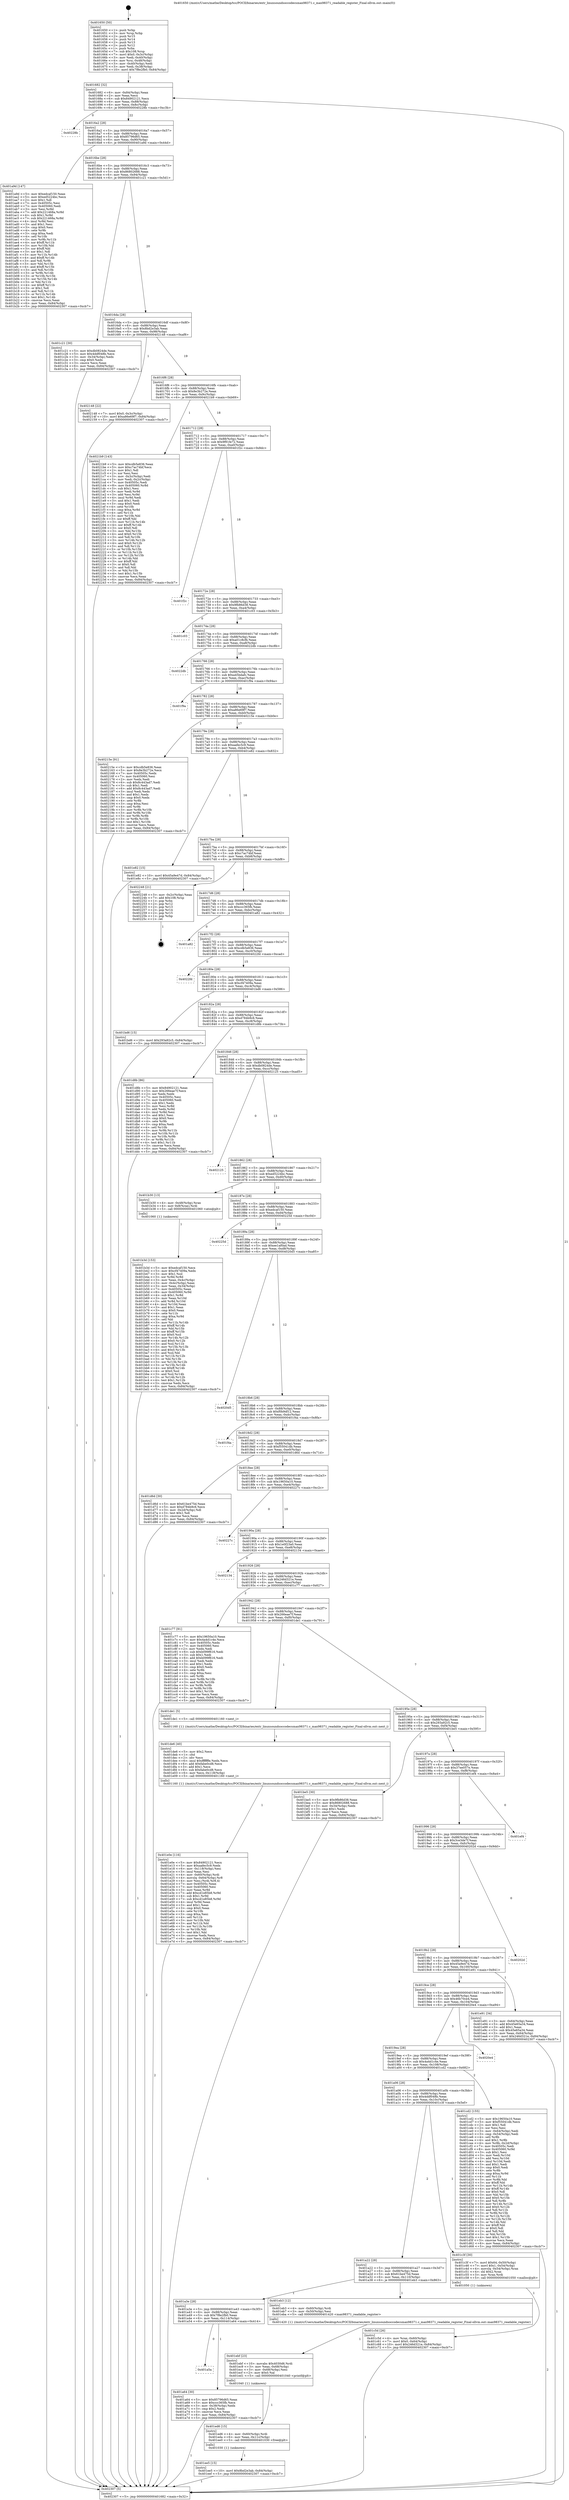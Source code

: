 digraph "0x401650" {
  label = "0x401650 (/mnt/c/Users/mathe/Desktop/tcc/POCII/binaries/extr_linuxsoundsoccodecsmax98371.c_max98371_readable_register_Final-ollvm.out::main(0))"
  labelloc = "t"
  node[shape=record]

  Entry [label="",width=0.3,height=0.3,shape=circle,fillcolor=black,style=filled]
  "0x401682" [label="{
     0x401682 [32]\l
     | [instrs]\l
     &nbsp;&nbsp;0x401682 \<+6\>: mov -0x84(%rbp),%eax\l
     &nbsp;&nbsp;0x401688 \<+2\>: mov %eax,%ecx\l
     &nbsp;&nbsp;0x40168a \<+6\>: sub $0x84902121,%ecx\l
     &nbsp;&nbsp;0x401690 \<+6\>: mov %eax,-0x88(%rbp)\l
     &nbsp;&nbsp;0x401696 \<+6\>: mov %ecx,-0x8c(%rbp)\l
     &nbsp;&nbsp;0x40169c \<+6\>: je 000000000040228b \<main+0xc3b\>\l
  }"]
  "0x40228b" [label="{
     0x40228b\l
  }", style=dashed]
  "0x4016a2" [label="{
     0x4016a2 [28]\l
     | [instrs]\l
     &nbsp;&nbsp;0x4016a2 \<+5\>: jmp 00000000004016a7 \<main+0x57\>\l
     &nbsp;&nbsp;0x4016a7 \<+6\>: mov -0x88(%rbp),%eax\l
     &nbsp;&nbsp;0x4016ad \<+5\>: sub $0x85796d65,%eax\l
     &nbsp;&nbsp;0x4016b2 \<+6\>: mov %eax,-0x90(%rbp)\l
     &nbsp;&nbsp;0x4016b8 \<+6\>: je 0000000000401a9d \<main+0x44d\>\l
  }"]
  Exit [label="",width=0.3,height=0.3,shape=circle,fillcolor=black,style=filled,peripheries=2]
  "0x401a9d" [label="{
     0x401a9d [147]\l
     | [instrs]\l
     &nbsp;&nbsp;0x401a9d \<+5\>: mov $0xedcaf150,%eax\l
     &nbsp;&nbsp;0x401aa2 \<+5\>: mov $0xed5224bc,%ecx\l
     &nbsp;&nbsp;0x401aa7 \<+2\>: mov $0x1,%dl\l
     &nbsp;&nbsp;0x401aa9 \<+7\>: mov 0x40505c,%esi\l
     &nbsp;&nbsp;0x401ab0 \<+7\>: mov 0x405060,%edi\l
     &nbsp;&nbsp;0x401ab7 \<+3\>: mov %esi,%r8d\l
     &nbsp;&nbsp;0x401aba \<+7\>: add $0x221468a,%r8d\l
     &nbsp;&nbsp;0x401ac1 \<+4\>: sub $0x1,%r8d\l
     &nbsp;&nbsp;0x401ac5 \<+7\>: sub $0x221468a,%r8d\l
     &nbsp;&nbsp;0x401acc \<+4\>: imul %r8d,%esi\l
     &nbsp;&nbsp;0x401ad0 \<+3\>: and $0x1,%esi\l
     &nbsp;&nbsp;0x401ad3 \<+3\>: cmp $0x0,%esi\l
     &nbsp;&nbsp;0x401ad6 \<+4\>: sete %r9b\l
     &nbsp;&nbsp;0x401ada \<+3\>: cmp $0xa,%edi\l
     &nbsp;&nbsp;0x401add \<+4\>: setl %r10b\l
     &nbsp;&nbsp;0x401ae1 \<+3\>: mov %r9b,%r11b\l
     &nbsp;&nbsp;0x401ae4 \<+4\>: xor $0xff,%r11b\l
     &nbsp;&nbsp;0x401ae8 \<+3\>: mov %r10b,%bl\l
     &nbsp;&nbsp;0x401aeb \<+3\>: xor $0xff,%bl\l
     &nbsp;&nbsp;0x401aee \<+3\>: xor $0x1,%dl\l
     &nbsp;&nbsp;0x401af1 \<+3\>: mov %r11b,%r14b\l
     &nbsp;&nbsp;0x401af4 \<+4\>: and $0xff,%r14b\l
     &nbsp;&nbsp;0x401af8 \<+3\>: and %dl,%r9b\l
     &nbsp;&nbsp;0x401afb \<+3\>: mov %bl,%r15b\l
     &nbsp;&nbsp;0x401afe \<+4\>: and $0xff,%r15b\l
     &nbsp;&nbsp;0x401b02 \<+3\>: and %dl,%r10b\l
     &nbsp;&nbsp;0x401b05 \<+3\>: or %r9b,%r14b\l
     &nbsp;&nbsp;0x401b08 \<+3\>: or %r10b,%r15b\l
     &nbsp;&nbsp;0x401b0b \<+3\>: xor %r15b,%r14b\l
     &nbsp;&nbsp;0x401b0e \<+3\>: or %bl,%r11b\l
     &nbsp;&nbsp;0x401b11 \<+4\>: xor $0xff,%r11b\l
     &nbsp;&nbsp;0x401b15 \<+3\>: or $0x1,%dl\l
     &nbsp;&nbsp;0x401b18 \<+3\>: and %dl,%r11b\l
     &nbsp;&nbsp;0x401b1b \<+3\>: or %r11b,%r14b\l
     &nbsp;&nbsp;0x401b1e \<+4\>: test $0x1,%r14b\l
     &nbsp;&nbsp;0x401b22 \<+3\>: cmovne %ecx,%eax\l
     &nbsp;&nbsp;0x401b25 \<+6\>: mov %eax,-0x84(%rbp)\l
     &nbsp;&nbsp;0x401b2b \<+5\>: jmp 0000000000402307 \<main+0xcb7\>\l
  }"]
  "0x4016be" [label="{
     0x4016be [28]\l
     | [instrs]\l
     &nbsp;&nbsp;0x4016be \<+5\>: jmp 00000000004016c3 \<main+0x73\>\l
     &nbsp;&nbsp;0x4016c3 \<+6\>: mov -0x88(%rbp),%eax\l
     &nbsp;&nbsp;0x4016c9 \<+5\>: sub $0x86802688,%eax\l
     &nbsp;&nbsp;0x4016ce \<+6\>: mov %eax,-0x94(%rbp)\l
     &nbsp;&nbsp;0x4016d4 \<+6\>: je 0000000000401c21 \<main+0x5d1\>\l
  }"]
  "0x401ee5" [label="{
     0x401ee5 [15]\l
     | [instrs]\l
     &nbsp;&nbsp;0x401ee5 \<+10\>: movl $0x8bd2e3ab,-0x84(%rbp)\l
     &nbsp;&nbsp;0x401eef \<+5\>: jmp 0000000000402307 \<main+0xcb7\>\l
  }"]
  "0x401c21" [label="{
     0x401c21 [30]\l
     | [instrs]\l
     &nbsp;&nbsp;0x401c21 \<+5\>: mov $0xdb0824de,%eax\l
     &nbsp;&nbsp;0x401c26 \<+5\>: mov $0x4ddf048b,%ecx\l
     &nbsp;&nbsp;0x401c2b \<+3\>: mov -0x34(%rbp),%edx\l
     &nbsp;&nbsp;0x401c2e \<+3\>: cmp $0x0,%edx\l
     &nbsp;&nbsp;0x401c31 \<+3\>: cmove %ecx,%eax\l
     &nbsp;&nbsp;0x401c34 \<+6\>: mov %eax,-0x84(%rbp)\l
     &nbsp;&nbsp;0x401c3a \<+5\>: jmp 0000000000402307 \<main+0xcb7\>\l
  }"]
  "0x4016da" [label="{
     0x4016da [28]\l
     | [instrs]\l
     &nbsp;&nbsp;0x4016da \<+5\>: jmp 00000000004016df \<main+0x8f\>\l
     &nbsp;&nbsp;0x4016df \<+6\>: mov -0x88(%rbp),%eax\l
     &nbsp;&nbsp;0x4016e5 \<+5\>: sub $0x8bd2e3ab,%eax\l
     &nbsp;&nbsp;0x4016ea \<+6\>: mov %eax,-0x98(%rbp)\l
     &nbsp;&nbsp;0x4016f0 \<+6\>: je 0000000000402148 \<main+0xaf8\>\l
  }"]
  "0x401ed6" [label="{
     0x401ed6 [15]\l
     | [instrs]\l
     &nbsp;&nbsp;0x401ed6 \<+4\>: mov -0x60(%rbp),%rdi\l
     &nbsp;&nbsp;0x401eda \<+6\>: mov %eax,-0x11c(%rbp)\l
     &nbsp;&nbsp;0x401ee0 \<+5\>: call 0000000000401030 \<free@plt\>\l
     | [calls]\l
     &nbsp;&nbsp;0x401030 \{1\} (unknown)\l
  }"]
  "0x402148" [label="{
     0x402148 [22]\l
     | [instrs]\l
     &nbsp;&nbsp;0x402148 \<+7\>: movl $0x0,-0x3c(%rbp)\l
     &nbsp;&nbsp;0x40214f \<+10\>: movl $0xa86e69f7,-0x84(%rbp)\l
     &nbsp;&nbsp;0x402159 \<+5\>: jmp 0000000000402307 \<main+0xcb7\>\l
  }"]
  "0x4016f6" [label="{
     0x4016f6 [28]\l
     | [instrs]\l
     &nbsp;&nbsp;0x4016f6 \<+5\>: jmp 00000000004016fb \<main+0xab\>\l
     &nbsp;&nbsp;0x4016fb \<+6\>: mov -0x88(%rbp),%eax\l
     &nbsp;&nbsp;0x401701 \<+5\>: sub $0x8e3b272e,%eax\l
     &nbsp;&nbsp;0x401706 \<+6\>: mov %eax,-0x9c(%rbp)\l
     &nbsp;&nbsp;0x40170c \<+6\>: je 00000000004021b9 \<main+0xb69\>\l
  }"]
  "0x401ebf" [label="{
     0x401ebf [23]\l
     | [instrs]\l
     &nbsp;&nbsp;0x401ebf \<+10\>: movabs $0x4030d6,%rdi\l
     &nbsp;&nbsp;0x401ec9 \<+3\>: mov %eax,-0x68(%rbp)\l
     &nbsp;&nbsp;0x401ecc \<+3\>: mov -0x68(%rbp),%esi\l
     &nbsp;&nbsp;0x401ecf \<+2\>: mov $0x0,%al\l
     &nbsp;&nbsp;0x401ed1 \<+5\>: call 0000000000401040 \<printf@plt\>\l
     | [calls]\l
     &nbsp;&nbsp;0x401040 \{1\} (unknown)\l
  }"]
  "0x4021b9" [label="{
     0x4021b9 [143]\l
     | [instrs]\l
     &nbsp;&nbsp;0x4021b9 \<+5\>: mov $0xcdb5e836,%eax\l
     &nbsp;&nbsp;0x4021be \<+5\>: mov $0xc7ac74bf,%ecx\l
     &nbsp;&nbsp;0x4021c3 \<+2\>: mov $0x1,%dl\l
     &nbsp;&nbsp;0x4021c5 \<+2\>: xor %esi,%esi\l
     &nbsp;&nbsp;0x4021c7 \<+3\>: mov -0x3c(%rbp),%edi\l
     &nbsp;&nbsp;0x4021ca \<+3\>: mov %edi,-0x2c(%rbp)\l
     &nbsp;&nbsp;0x4021cd \<+7\>: mov 0x40505c,%edi\l
     &nbsp;&nbsp;0x4021d4 \<+8\>: mov 0x405060,%r8d\l
     &nbsp;&nbsp;0x4021dc \<+3\>: sub $0x1,%esi\l
     &nbsp;&nbsp;0x4021df \<+3\>: mov %edi,%r9d\l
     &nbsp;&nbsp;0x4021e2 \<+3\>: add %esi,%r9d\l
     &nbsp;&nbsp;0x4021e5 \<+4\>: imul %r9d,%edi\l
     &nbsp;&nbsp;0x4021e9 \<+3\>: and $0x1,%edi\l
     &nbsp;&nbsp;0x4021ec \<+3\>: cmp $0x0,%edi\l
     &nbsp;&nbsp;0x4021ef \<+4\>: sete %r10b\l
     &nbsp;&nbsp;0x4021f3 \<+4\>: cmp $0xa,%r8d\l
     &nbsp;&nbsp;0x4021f7 \<+4\>: setl %r11b\l
     &nbsp;&nbsp;0x4021fb \<+3\>: mov %r10b,%bl\l
     &nbsp;&nbsp;0x4021fe \<+3\>: xor $0xff,%bl\l
     &nbsp;&nbsp;0x402201 \<+3\>: mov %r11b,%r14b\l
     &nbsp;&nbsp;0x402204 \<+4\>: xor $0xff,%r14b\l
     &nbsp;&nbsp;0x402208 \<+3\>: xor $0x0,%dl\l
     &nbsp;&nbsp;0x40220b \<+3\>: mov %bl,%r15b\l
     &nbsp;&nbsp;0x40220e \<+4\>: and $0x0,%r15b\l
     &nbsp;&nbsp;0x402212 \<+3\>: and %dl,%r10b\l
     &nbsp;&nbsp;0x402215 \<+3\>: mov %r14b,%r12b\l
     &nbsp;&nbsp;0x402218 \<+4\>: and $0x0,%r12b\l
     &nbsp;&nbsp;0x40221c \<+3\>: and %dl,%r11b\l
     &nbsp;&nbsp;0x40221f \<+3\>: or %r10b,%r15b\l
     &nbsp;&nbsp;0x402222 \<+3\>: or %r11b,%r12b\l
     &nbsp;&nbsp;0x402225 \<+3\>: xor %r12b,%r15b\l
     &nbsp;&nbsp;0x402228 \<+3\>: or %r14b,%bl\l
     &nbsp;&nbsp;0x40222b \<+3\>: xor $0xff,%bl\l
     &nbsp;&nbsp;0x40222e \<+3\>: or $0x0,%dl\l
     &nbsp;&nbsp;0x402231 \<+2\>: and %dl,%bl\l
     &nbsp;&nbsp;0x402233 \<+3\>: or %bl,%r15b\l
     &nbsp;&nbsp;0x402236 \<+4\>: test $0x1,%r15b\l
     &nbsp;&nbsp;0x40223a \<+3\>: cmovne %ecx,%eax\l
     &nbsp;&nbsp;0x40223d \<+6\>: mov %eax,-0x84(%rbp)\l
     &nbsp;&nbsp;0x402243 \<+5\>: jmp 0000000000402307 \<main+0xcb7\>\l
  }"]
  "0x401712" [label="{
     0x401712 [28]\l
     | [instrs]\l
     &nbsp;&nbsp;0x401712 \<+5\>: jmp 0000000000401717 \<main+0xc7\>\l
     &nbsp;&nbsp;0x401717 \<+6\>: mov -0x88(%rbp),%eax\l
     &nbsp;&nbsp;0x40171d \<+5\>: sub $0x9f91fe72,%eax\l
     &nbsp;&nbsp;0x401722 \<+6\>: mov %eax,-0xa0(%rbp)\l
     &nbsp;&nbsp;0x401728 \<+6\>: je 0000000000401f2c \<main+0x8dc\>\l
  }"]
  "0x401e0e" [label="{
     0x401e0e [116]\l
     | [instrs]\l
     &nbsp;&nbsp;0x401e0e \<+5\>: mov $0x84902121,%ecx\l
     &nbsp;&nbsp;0x401e13 \<+5\>: mov $0xaafec5c9,%edx\l
     &nbsp;&nbsp;0x401e18 \<+6\>: mov -0x118(%rbp),%esi\l
     &nbsp;&nbsp;0x401e1e \<+3\>: imul %eax,%esi\l
     &nbsp;&nbsp;0x401e21 \<+4\>: mov -0x60(%rbp),%rdi\l
     &nbsp;&nbsp;0x401e25 \<+4\>: movslq -0x64(%rbp),%r8\l
     &nbsp;&nbsp;0x401e29 \<+4\>: mov %esi,(%rdi,%r8,4)\l
     &nbsp;&nbsp;0x401e2d \<+7\>: mov 0x40505c,%eax\l
     &nbsp;&nbsp;0x401e34 \<+7\>: mov 0x405060,%esi\l
     &nbsp;&nbsp;0x401e3b \<+3\>: mov %eax,%r9d\l
     &nbsp;&nbsp;0x401e3e \<+7\>: add $0xcd1e85b8,%r9d\l
     &nbsp;&nbsp;0x401e45 \<+4\>: sub $0x1,%r9d\l
     &nbsp;&nbsp;0x401e49 \<+7\>: sub $0xcd1e85b8,%r9d\l
     &nbsp;&nbsp;0x401e50 \<+4\>: imul %r9d,%eax\l
     &nbsp;&nbsp;0x401e54 \<+3\>: and $0x1,%eax\l
     &nbsp;&nbsp;0x401e57 \<+3\>: cmp $0x0,%eax\l
     &nbsp;&nbsp;0x401e5a \<+4\>: sete %r10b\l
     &nbsp;&nbsp;0x401e5e \<+3\>: cmp $0xa,%esi\l
     &nbsp;&nbsp;0x401e61 \<+4\>: setl %r11b\l
     &nbsp;&nbsp;0x401e65 \<+3\>: mov %r10b,%bl\l
     &nbsp;&nbsp;0x401e68 \<+3\>: and %r11b,%bl\l
     &nbsp;&nbsp;0x401e6b \<+3\>: xor %r11b,%r10b\l
     &nbsp;&nbsp;0x401e6e \<+3\>: or %r10b,%bl\l
     &nbsp;&nbsp;0x401e71 \<+3\>: test $0x1,%bl\l
     &nbsp;&nbsp;0x401e74 \<+3\>: cmovne %edx,%ecx\l
     &nbsp;&nbsp;0x401e77 \<+6\>: mov %ecx,-0x84(%rbp)\l
     &nbsp;&nbsp;0x401e7d \<+5\>: jmp 0000000000402307 \<main+0xcb7\>\l
  }"]
  "0x401f2c" [label="{
     0x401f2c\l
  }", style=dashed]
  "0x40172e" [label="{
     0x40172e [28]\l
     | [instrs]\l
     &nbsp;&nbsp;0x40172e \<+5\>: jmp 0000000000401733 \<main+0xe3\>\l
     &nbsp;&nbsp;0x401733 \<+6\>: mov -0x88(%rbp),%eax\l
     &nbsp;&nbsp;0x401739 \<+5\>: sub $0x9fb86d38,%eax\l
     &nbsp;&nbsp;0x40173e \<+6\>: mov %eax,-0xa4(%rbp)\l
     &nbsp;&nbsp;0x401744 \<+6\>: je 0000000000401c03 \<main+0x5b3\>\l
  }"]
  "0x401de6" [label="{
     0x401de6 [40]\l
     | [instrs]\l
     &nbsp;&nbsp;0x401de6 \<+5\>: mov $0x2,%ecx\l
     &nbsp;&nbsp;0x401deb \<+1\>: cltd\l
     &nbsp;&nbsp;0x401dec \<+2\>: idiv %ecx\l
     &nbsp;&nbsp;0x401dee \<+6\>: imul $0xfffffffe,%edx,%ecx\l
     &nbsp;&nbsp;0x401df4 \<+6\>: add $0xfabe0cd8,%ecx\l
     &nbsp;&nbsp;0x401dfa \<+3\>: add $0x1,%ecx\l
     &nbsp;&nbsp;0x401dfd \<+6\>: sub $0xfabe0cd8,%ecx\l
     &nbsp;&nbsp;0x401e03 \<+6\>: mov %ecx,-0x118(%rbp)\l
     &nbsp;&nbsp;0x401e09 \<+5\>: call 0000000000401160 \<next_i\>\l
     | [calls]\l
     &nbsp;&nbsp;0x401160 \{1\} (/mnt/c/Users/mathe/Desktop/tcc/POCII/binaries/extr_linuxsoundsoccodecsmax98371.c_max98371_readable_register_Final-ollvm.out::next_i)\l
  }"]
  "0x401c03" [label="{
     0x401c03\l
  }", style=dashed]
  "0x40174a" [label="{
     0x40174a [28]\l
     | [instrs]\l
     &nbsp;&nbsp;0x40174a \<+5\>: jmp 000000000040174f \<main+0xff\>\l
     &nbsp;&nbsp;0x40174f \<+6\>: mov -0x88(%rbp),%eax\l
     &nbsp;&nbsp;0x401755 \<+5\>: sub $0xa01c8cfb,%eax\l
     &nbsp;&nbsp;0x40175a \<+6\>: mov %eax,-0xa8(%rbp)\l
     &nbsp;&nbsp;0x401760 \<+6\>: je 00000000004022db \<main+0xc8b\>\l
  }"]
  "0x401c5d" [label="{
     0x401c5d [26]\l
     | [instrs]\l
     &nbsp;&nbsp;0x401c5d \<+4\>: mov %rax,-0x60(%rbp)\l
     &nbsp;&nbsp;0x401c61 \<+7\>: movl $0x0,-0x64(%rbp)\l
     &nbsp;&nbsp;0x401c68 \<+10\>: movl $0x246d321e,-0x84(%rbp)\l
     &nbsp;&nbsp;0x401c72 \<+5\>: jmp 0000000000402307 \<main+0xcb7\>\l
  }"]
  "0x4022db" [label="{
     0x4022db\l
  }", style=dashed]
  "0x401766" [label="{
     0x401766 [28]\l
     | [instrs]\l
     &nbsp;&nbsp;0x401766 \<+5\>: jmp 000000000040176b \<main+0x11b\>\l
     &nbsp;&nbsp;0x40176b \<+6\>: mov -0x88(%rbp),%eax\l
     &nbsp;&nbsp;0x401771 \<+5\>: sub $0xa45bdafc,%eax\l
     &nbsp;&nbsp;0x401776 \<+6\>: mov %eax,-0xac(%rbp)\l
     &nbsp;&nbsp;0x40177c \<+6\>: je 0000000000401f9a \<main+0x94a\>\l
  }"]
  "0x401b3d" [label="{
     0x401b3d [153]\l
     | [instrs]\l
     &nbsp;&nbsp;0x401b3d \<+5\>: mov $0xedcaf150,%ecx\l
     &nbsp;&nbsp;0x401b42 \<+5\>: mov $0xcf47409a,%edx\l
     &nbsp;&nbsp;0x401b47 \<+3\>: mov $0x1,%sil\l
     &nbsp;&nbsp;0x401b4a \<+3\>: xor %r8d,%r8d\l
     &nbsp;&nbsp;0x401b4d \<+3\>: mov %eax,-0x4c(%rbp)\l
     &nbsp;&nbsp;0x401b50 \<+3\>: mov -0x4c(%rbp),%eax\l
     &nbsp;&nbsp;0x401b53 \<+3\>: mov %eax,-0x34(%rbp)\l
     &nbsp;&nbsp;0x401b56 \<+7\>: mov 0x40505c,%eax\l
     &nbsp;&nbsp;0x401b5d \<+8\>: mov 0x405060,%r9d\l
     &nbsp;&nbsp;0x401b65 \<+4\>: sub $0x1,%r8d\l
     &nbsp;&nbsp;0x401b69 \<+3\>: mov %eax,%r10d\l
     &nbsp;&nbsp;0x401b6c \<+3\>: add %r8d,%r10d\l
     &nbsp;&nbsp;0x401b6f \<+4\>: imul %r10d,%eax\l
     &nbsp;&nbsp;0x401b73 \<+3\>: and $0x1,%eax\l
     &nbsp;&nbsp;0x401b76 \<+3\>: cmp $0x0,%eax\l
     &nbsp;&nbsp;0x401b79 \<+4\>: sete %r11b\l
     &nbsp;&nbsp;0x401b7d \<+4\>: cmp $0xa,%r9d\l
     &nbsp;&nbsp;0x401b81 \<+3\>: setl %bl\l
     &nbsp;&nbsp;0x401b84 \<+3\>: mov %r11b,%r14b\l
     &nbsp;&nbsp;0x401b87 \<+4\>: xor $0xff,%r14b\l
     &nbsp;&nbsp;0x401b8b \<+3\>: mov %bl,%r15b\l
     &nbsp;&nbsp;0x401b8e \<+4\>: xor $0xff,%r15b\l
     &nbsp;&nbsp;0x401b92 \<+4\>: xor $0x0,%sil\l
     &nbsp;&nbsp;0x401b96 \<+3\>: mov %r14b,%r12b\l
     &nbsp;&nbsp;0x401b99 \<+4\>: and $0x0,%r12b\l
     &nbsp;&nbsp;0x401b9d \<+3\>: and %sil,%r11b\l
     &nbsp;&nbsp;0x401ba0 \<+3\>: mov %r15b,%r13b\l
     &nbsp;&nbsp;0x401ba3 \<+4\>: and $0x0,%r13b\l
     &nbsp;&nbsp;0x401ba7 \<+3\>: and %sil,%bl\l
     &nbsp;&nbsp;0x401baa \<+3\>: or %r11b,%r12b\l
     &nbsp;&nbsp;0x401bad \<+3\>: or %bl,%r13b\l
     &nbsp;&nbsp;0x401bb0 \<+3\>: xor %r13b,%r12b\l
     &nbsp;&nbsp;0x401bb3 \<+3\>: or %r15b,%r14b\l
     &nbsp;&nbsp;0x401bb6 \<+4\>: xor $0xff,%r14b\l
     &nbsp;&nbsp;0x401bba \<+4\>: or $0x0,%sil\l
     &nbsp;&nbsp;0x401bbe \<+3\>: and %sil,%r14b\l
     &nbsp;&nbsp;0x401bc1 \<+3\>: or %r14b,%r12b\l
     &nbsp;&nbsp;0x401bc4 \<+4\>: test $0x1,%r12b\l
     &nbsp;&nbsp;0x401bc8 \<+3\>: cmovne %edx,%ecx\l
     &nbsp;&nbsp;0x401bcb \<+6\>: mov %ecx,-0x84(%rbp)\l
     &nbsp;&nbsp;0x401bd1 \<+5\>: jmp 0000000000402307 \<main+0xcb7\>\l
  }"]
  "0x401f9a" [label="{
     0x401f9a\l
  }", style=dashed]
  "0x401782" [label="{
     0x401782 [28]\l
     | [instrs]\l
     &nbsp;&nbsp;0x401782 \<+5\>: jmp 0000000000401787 \<main+0x137\>\l
     &nbsp;&nbsp;0x401787 \<+6\>: mov -0x88(%rbp),%eax\l
     &nbsp;&nbsp;0x40178d \<+5\>: sub $0xa86e69f7,%eax\l
     &nbsp;&nbsp;0x401792 \<+6\>: mov %eax,-0xb0(%rbp)\l
     &nbsp;&nbsp;0x401798 \<+6\>: je 000000000040215e \<main+0xb0e\>\l
  }"]
  "0x401650" [label="{
     0x401650 [50]\l
     | [instrs]\l
     &nbsp;&nbsp;0x401650 \<+1\>: push %rbp\l
     &nbsp;&nbsp;0x401651 \<+3\>: mov %rsp,%rbp\l
     &nbsp;&nbsp;0x401654 \<+2\>: push %r15\l
     &nbsp;&nbsp;0x401656 \<+2\>: push %r14\l
     &nbsp;&nbsp;0x401658 \<+2\>: push %r13\l
     &nbsp;&nbsp;0x40165a \<+2\>: push %r12\l
     &nbsp;&nbsp;0x40165c \<+1\>: push %rbx\l
     &nbsp;&nbsp;0x40165d \<+7\>: sub $0x108,%rsp\l
     &nbsp;&nbsp;0x401664 \<+7\>: movl $0x0,-0x3c(%rbp)\l
     &nbsp;&nbsp;0x40166b \<+3\>: mov %edi,-0x40(%rbp)\l
     &nbsp;&nbsp;0x40166e \<+4\>: mov %rsi,-0x48(%rbp)\l
     &nbsp;&nbsp;0x401672 \<+3\>: mov -0x40(%rbp),%edi\l
     &nbsp;&nbsp;0x401675 \<+3\>: mov %edi,-0x38(%rbp)\l
     &nbsp;&nbsp;0x401678 \<+10\>: movl $0x7f8e2fb0,-0x84(%rbp)\l
  }"]
  "0x40215e" [label="{
     0x40215e [91]\l
     | [instrs]\l
     &nbsp;&nbsp;0x40215e \<+5\>: mov $0xcdb5e836,%eax\l
     &nbsp;&nbsp;0x402163 \<+5\>: mov $0x8e3b272e,%ecx\l
     &nbsp;&nbsp;0x402168 \<+7\>: mov 0x40505c,%edx\l
     &nbsp;&nbsp;0x40216f \<+7\>: mov 0x405060,%esi\l
     &nbsp;&nbsp;0x402176 \<+2\>: mov %edx,%edi\l
     &nbsp;&nbsp;0x402178 \<+6\>: sub $0x8c443ad7,%edi\l
     &nbsp;&nbsp;0x40217e \<+3\>: sub $0x1,%edi\l
     &nbsp;&nbsp;0x402181 \<+6\>: add $0x8c443ad7,%edi\l
     &nbsp;&nbsp;0x402187 \<+3\>: imul %edi,%edx\l
     &nbsp;&nbsp;0x40218a \<+3\>: and $0x1,%edx\l
     &nbsp;&nbsp;0x40218d \<+3\>: cmp $0x0,%edx\l
     &nbsp;&nbsp;0x402190 \<+4\>: sete %r8b\l
     &nbsp;&nbsp;0x402194 \<+3\>: cmp $0xa,%esi\l
     &nbsp;&nbsp;0x402197 \<+4\>: setl %r9b\l
     &nbsp;&nbsp;0x40219b \<+3\>: mov %r8b,%r10b\l
     &nbsp;&nbsp;0x40219e \<+3\>: and %r9b,%r10b\l
     &nbsp;&nbsp;0x4021a1 \<+3\>: xor %r9b,%r8b\l
     &nbsp;&nbsp;0x4021a4 \<+3\>: or %r8b,%r10b\l
     &nbsp;&nbsp;0x4021a7 \<+4\>: test $0x1,%r10b\l
     &nbsp;&nbsp;0x4021ab \<+3\>: cmovne %ecx,%eax\l
     &nbsp;&nbsp;0x4021ae \<+6\>: mov %eax,-0x84(%rbp)\l
     &nbsp;&nbsp;0x4021b4 \<+5\>: jmp 0000000000402307 \<main+0xcb7\>\l
  }"]
  "0x40179e" [label="{
     0x40179e [28]\l
     | [instrs]\l
     &nbsp;&nbsp;0x40179e \<+5\>: jmp 00000000004017a3 \<main+0x153\>\l
     &nbsp;&nbsp;0x4017a3 \<+6\>: mov -0x88(%rbp),%eax\l
     &nbsp;&nbsp;0x4017a9 \<+5\>: sub $0xaafec5c9,%eax\l
     &nbsp;&nbsp;0x4017ae \<+6\>: mov %eax,-0xb4(%rbp)\l
     &nbsp;&nbsp;0x4017b4 \<+6\>: je 0000000000401e82 \<main+0x832\>\l
  }"]
  "0x402307" [label="{
     0x402307 [5]\l
     | [instrs]\l
     &nbsp;&nbsp;0x402307 \<+5\>: jmp 0000000000401682 \<main+0x32\>\l
  }"]
  "0x401e82" [label="{
     0x401e82 [15]\l
     | [instrs]\l
     &nbsp;&nbsp;0x401e82 \<+10\>: movl $0x45a9e47d,-0x84(%rbp)\l
     &nbsp;&nbsp;0x401e8c \<+5\>: jmp 0000000000402307 \<main+0xcb7\>\l
  }"]
  "0x4017ba" [label="{
     0x4017ba [28]\l
     | [instrs]\l
     &nbsp;&nbsp;0x4017ba \<+5\>: jmp 00000000004017bf \<main+0x16f\>\l
     &nbsp;&nbsp;0x4017bf \<+6\>: mov -0x88(%rbp),%eax\l
     &nbsp;&nbsp;0x4017c5 \<+5\>: sub $0xc7ac74bf,%eax\l
     &nbsp;&nbsp;0x4017ca \<+6\>: mov %eax,-0xb8(%rbp)\l
     &nbsp;&nbsp;0x4017d0 \<+6\>: je 0000000000402248 \<main+0xbf8\>\l
  }"]
  "0x401a5a" [label="{
     0x401a5a\l
  }", style=dashed]
  "0x402248" [label="{
     0x402248 [21]\l
     | [instrs]\l
     &nbsp;&nbsp;0x402248 \<+3\>: mov -0x2c(%rbp),%eax\l
     &nbsp;&nbsp;0x40224b \<+7\>: add $0x108,%rsp\l
     &nbsp;&nbsp;0x402252 \<+1\>: pop %rbx\l
     &nbsp;&nbsp;0x402253 \<+2\>: pop %r12\l
     &nbsp;&nbsp;0x402255 \<+2\>: pop %r13\l
     &nbsp;&nbsp;0x402257 \<+2\>: pop %r14\l
     &nbsp;&nbsp;0x402259 \<+2\>: pop %r15\l
     &nbsp;&nbsp;0x40225b \<+1\>: pop %rbp\l
     &nbsp;&nbsp;0x40225c \<+1\>: ret\l
  }"]
  "0x4017d6" [label="{
     0x4017d6 [28]\l
     | [instrs]\l
     &nbsp;&nbsp;0x4017d6 \<+5\>: jmp 00000000004017db \<main+0x18b\>\l
     &nbsp;&nbsp;0x4017db \<+6\>: mov -0x88(%rbp),%eax\l
     &nbsp;&nbsp;0x4017e1 \<+5\>: sub $0xccc365fb,%eax\l
     &nbsp;&nbsp;0x4017e6 \<+6\>: mov %eax,-0xbc(%rbp)\l
     &nbsp;&nbsp;0x4017ec \<+6\>: je 0000000000401a82 \<main+0x432\>\l
  }"]
  "0x401a64" [label="{
     0x401a64 [30]\l
     | [instrs]\l
     &nbsp;&nbsp;0x401a64 \<+5\>: mov $0x85796d65,%eax\l
     &nbsp;&nbsp;0x401a69 \<+5\>: mov $0xccc365fb,%ecx\l
     &nbsp;&nbsp;0x401a6e \<+3\>: mov -0x38(%rbp),%edx\l
     &nbsp;&nbsp;0x401a71 \<+3\>: cmp $0x2,%edx\l
     &nbsp;&nbsp;0x401a74 \<+3\>: cmovne %ecx,%eax\l
     &nbsp;&nbsp;0x401a77 \<+6\>: mov %eax,-0x84(%rbp)\l
     &nbsp;&nbsp;0x401a7d \<+5\>: jmp 0000000000402307 \<main+0xcb7\>\l
  }"]
  "0x401a82" [label="{
     0x401a82\l
  }", style=dashed]
  "0x4017f2" [label="{
     0x4017f2 [28]\l
     | [instrs]\l
     &nbsp;&nbsp;0x4017f2 \<+5\>: jmp 00000000004017f7 \<main+0x1a7\>\l
     &nbsp;&nbsp;0x4017f7 \<+6\>: mov -0x88(%rbp),%eax\l
     &nbsp;&nbsp;0x4017fd \<+5\>: sub $0xcdb5e836,%eax\l
     &nbsp;&nbsp;0x401802 \<+6\>: mov %eax,-0xc0(%rbp)\l
     &nbsp;&nbsp;0x401808 \<+6\>: je 00000000004022fd \<main+0xcad\>\l
  }"]
  "0x401a3e" [label="{
     0x401a3e [28]\l
     | [instrs]\l
     &nbsp;&nbsp;0x401a3e \<+5\>: jmp 0000000000401a43 \<main+0x3f3\>\l
     &nbsp;&nbsp;0x401a43 \<+6\>: mov -0x88(%rbp),%eax\l
     &nbsp;&nbsp;0x401a49 \<+5\>: sub $0x7f8e2fb0,%eax\l
     &nbsp;&nbsp;0x401a4e \<+6\>: mov %eax,-0x114(%rbp)\l
     &nbsp;&nbsp;0x401a54 \<+6\>: je 0000000000401a64 \<main+0x414\>\l
  }"]
  "0x4022fd" [label="{
     0x4022fd\l
  }", style=dashed]
  "0x40180e" [label="{
     0x40180e [28]\l
     | [instrs]\l
     &nbsp;&nbsp;0x40180e \<+5\>: jmp 0000000000401813 \<main+0x1c3\>\l
     &nbsp;&nbsp;0x401813 \<+6\>: mov -0x88(%rbp),%eax\l
     &nbsp;&nbsp;0x401819 \<+5\>: sub $0xcf47409a,%eax\l
     &nbsp;&nbsp;0x40181e \<+6\>: mov %eax,-0xc4(%rbp)\l
     &nbsp;&nbsp;0x401824 \<+6\>: je 0000000000401bd6 \<main+0x586\>\l
  }"]
  "0x401eb3" [label="{
     0x401eb3 [12]\l
     | [instrs]\l
     &nbsp;&nbsp;0x401eb3 \<+4\>: mov -0x60(%rbp),%rdi\l
     &nbsp;&nbsp;0x401eb7 \<+3\>: mov -0x50(%rbp),%esi\l
     &nbsp;&nbsp;0x401eba \<+5\>: call 0000000000401420 \<max98371_readable_register\>\l
     | [calls]\l
     &nbsp;&nbsp;0x401420 \{1\} (/mnt/c/Users/mathe/Desktop/tcc/POCII/binaries/extr_linuxsoundsoccodecsmax98371.c_max98371_readable_register_Final-ollvm.out::max98371_readable_register)\l
  }"]
  "0x401bd6" [label="{
     0x401bd6 [15]\l
     | [instrs]\l
     &nbsp;&nbsp;0x401bd6 \<+10\>: movl $0x293a92c5,-0x84(%rbp)\l
     &nbsp;&nbsp;0x401be0 \<+5\>: jmp 0000000000402307 \<main+0xcb7\>\l
  }"]
  "0x40182a" [label="{
     0x40182a [28]\l
     | [instrs]\l
     &nbsp;&nbsp;0x40182a \<+5\>: jmp 000000000040182f \<main+0x1df\>\l
     &nbsp;&nbsp;0x40182f \<+6\>: mov -0x88(%rbp),%eax\l
     &nbsp;&nbsp;0x401835 \<+5\>: sub $0xd784b9c6,%eax\l
     &nbsp;&nbsp;0x40183a \<+6\>: mov %eax,-0xc8(%rbp)\l
     &nbsp;&nbsp;0x401840 \<+6\>: je 0000000000401d8b \<main+0x73b\>\l
  }"]
  "0x401a22" [label="{
     0x401a22 [28]\l
     | [instrs]\l
     &nbsp;&nbsp;0x401a22 \<+5\>: jmp 0000000000401a27 \<main+0x3d7\>\l
     &nbsp;&nbsp;0x401a27 \<+6\>: mov -0x88(%rbp),%eax\l
     &nbsp;&nbsp;0x401a2d \<+5\>: sub $0x61be475d,%eax\l
     &nbsp;&nbsp;0x401a32 \<+6\>: mov %eax,-0x110(%rbp)\l
     &nbsp;&nbsp;0x401a38 \<+6\>: je 0000000000401eb3 \<main+0x863\>\l
  }"]
  "0x401d8b" [label="{
     0x401d8b [86]\l
     | [instrs]\l
     &nbsp;&nbsp;0x401d8b \<+5\>: mov $0x84902121,%eax\l
     &nbsp;&nbsp;0x401d90 \<+5\>: mov $0x266eae7f,%ecx\l
     &nbsp;&nbsp;0x401d95 \<+2\>: xor %edx,%edx\l
     &nbsp;&nbsp;0x401d97 \<+7\>: mov 0x40505c,%esi\l
     &nbsp;&nbsp;0x401d9e \<+7\>: mov 0x405060,%edi\l
     &nbsp;&nbsp;0x401da5 \<+3\>: sub $0x1,%edx\l
     &nbsp;&nbsp;0x401da8 \<+3\>: mov %esi,%r8d\l
     &nbsp;&nbsp;0x401dab \<+3\>: add %edx,%r8d\l
     &nbsp;&nbsp;0x401dae \<+4\>: imul %r8d,%esi\l
     &nbsp;&nbsp;0x401db2 \<+3\>: and $0x1,%esi\l
     &nbsp;&nbsp;0x401db5 \<+3\>: cmp $0x0,%esi\l
     &nbsp;&nbsp;0x401db8 \<+4\>: sete %r9b\l
     &nbsp;&nbsp;0x401dbc \<+3\>: cmp $0xa,%edi\l
     &nbsp;&nbsp;0x401dbf \<+4\>: setl %r10b\l
     &nbsp;&nbsp;0x401dc3 \<+3\>: mov %r9b,%r11b\l
     &nbsp;&nbsp;0x401dc6 \<+3\>: and %r10b,%r11b\l
     &nbsp;&nbsp;0x401dc9 \<+3\>: xor %r10b,%r9b\l
     &nbsp;&nbsp;0x401dcc \<+3\>: or %r9b,%r11b\l
     &nbsp;&nbsp;0x401dcf \<+4\>: test $0x1,%r11b\l
     &nbsp;&nbsp;0x401dd3 \<+3\>: cmovne %ecx,%eax\l
     &nbsp;&nbsp;0x401dd6 \<+6\>: mov %eax,-0x84(%rbp)\l
     &nbsp;&nbsp;0x401ddc \<+5\>: jmp 0000000000402307 \<main+0xcb7\>\l
  }"]
  "0x401846" [label="{
     0x401846 [28]\l
     | [instrs]\l
     &nbsp;&nbsp;0x401846 \<+5\>: jmp 000000000040184b \<main+0x1fb\>\l
     &nbsp;&nbsp;0x40184b \<+6\>: mov -0x88(%rbp),%eax\l
     &nbsp;&nbsp;0x401851 \<+5\>: sub $0xdb0824de,%eax\l
     &nbsp;&nbsp;0x401856 \<+6\>: mov %eax,-0xcc(%rbp)\l
     &nbsp;&nbsp;0x40185c \<+6\>: je 0000000000402125 \<main+0xad5\>\l
  }"]
  "0x401c3f" [label="{
     0x401c3f [30]\l
     | [instrs]\l
     &nbsp;&nbsp;0x401c3f \<+7\>: movl $0x64,-0x50(%rbp)\l
     &nbsp;&nbsp;0x401c46 \<+7\>: movl $0x1,-0x54(%rbp)\l
     &nbsp;&nbsp;0x401c4d \<+4\>: movslq -0x54(%rbp),%rax\l
     &nbsp;&nbsp;0x401c51 \<+4\>: shl $0x2,%rax\l
     &nbsp;&nbsp;0x401c55 \<+3\>: mov %rax,%rdi\l
     &nbsp;&nbsp;0x401c58 \<+5\>: call 0000000000401050 \<malloc@plt\>\l
     | [calls]\l
     &nbsp;&nbsp;0x401050 \{1\} (unknown)\l
  }"]
  "0x402125" [label="{
     0x402125\l
  }", style=dashed]
  "0x401862" [label="{
     0x401862 [28]\l
     | [instrs]\l
     &nbsp;&nbsp;0x401862 \<+5\>: jmp 0000000000401867 \<main+0x217\>\l
     &nbsp;&nbsp;0x401867 \<+6\>: mov -0x88(%rbp),%eax\l
     &nbsp;&nbsp;0x40186d \<+5\>: sub $0xed5224bc,%eax\l
     &nbsp;&nbsp;0x401872 \<+6\>: mov %eax,-0xd0(%rbp)\l
     &nbsp;&nbsp;0x401878 \<+6\>: je 0000000000401b30 \<main+0x4e0\>\l
  }"]
  "0x401a06" [label="{
     0x401a06 [28]\l
     | [instrs]\l
     &nbsp;&nbsp;0x401a06 \<+5\>: jmp 0000000000401a0b \<main+0x3bb\>\l
     &nbsp;&nbsp;0x401a0b \<+6\>: mov -0x88(%rbp),%eax\l
     &nbsp;&nbsp;0x401a11 \<+5\>: sub $0x4ddf048b,%eax\l
     &nbsp;&nbsp;0x401a16 \<+6\>: mov %eax,-0x10c(%rbp)\l
     &nbsp;&nbsp;0x401a1c \<+6\>: je 0000000000401c3f \<main+0x5ef\>\l
  }"]
  "0x401b30" [label="{
     0x401b30 [13]\l
     | [instrs]\l
     &nbsp;&nbsp;0x401b30 \<+4\>: mov -0x48(%rbp),%rax\l
     &nbsp;&nbsp;0x401b34 \<+4\>: mov 0x8(%rax),%rdi\l
     &nbsp;&nbsp;0x401b38 \<+5\>: call 0000000000401060 \<atoi@plt\>\l
     | [calls]\l
     &nbsp;&nbsp;0x401060 \{1\} (unknown)\l
  }"]
  "0x40187e" [label="{
     0x40187e [28]\l
     | [instrs]\l
     &nbsp;&nbsp;0x40187e \<+5\>: jmp 0000000000401883 \<main+0x233\>\l
     &nbsp;&nbsp;0x401883 \<+6\>: mov -0x88(%rbp),%eax\l
     &nbsp;&nbsp;0x401889 \<+5\>: sub $0xedcaf150,%eax\l
     &nbsp;&nbsp;0x40188e \<+6\>: mov %eax,-0xd4(%rbp)\l
     &nbsp;&nbsp;0x401894 \<+6\>: je 000000000040225d \<main+0xc0d\>\l
  }"]
  "0x401cd2" [label="{
     0x401cd2 [155]\l
     | [instrs]\l
     &nbsp;&nbsp;0x401cd2 \<+5\>: mov $0x19650a10,%eax\l
     &nbsp;&nbsp;0x401cd7 \<+5\>: mov $0xf55041db,%ecx\l
     &nbsp;&nbsp;0x401cdc \<+2\>: mov $0x1,%dl\l
     &nbsp;&nbsp;0x401cde \<+2\>: xor %esi,%esi\l
     &nbsp;&nbsp;0x401ce0 \<+3\>: mov -0x64(%rbp),%edi\l
     &nbsp;&nbsp;0x401ce3 \<+3\>: cmp -0x54(%rbp),%edi\l
     &nbsp;&nbsp;0x401ce6 \<+4\>: setl %r8b\l
     &nbsp;&nbsp;0x401cea \<+4\>: and $0x1,%r8b\l
     &nbsp;&nbsp;0x401cee \<+4\>: mov %r8b,-0x2d(%rbp)\l
     &nbsp;&nbsp;0x401cf2 \<+7\>: mov 0x40505c,%edi\l
     &nbsp;&nbsp;0x401cf9 \<+8\>: mov 0x405060,%r9d\l
     &nbsp;&nbsp;0x401d01 \<+3\>: sub $0x1,%esi\l
     &nbsp;&nbsp;0x401d04 \<+3\>: mov %edi,%r10d\l
     &nbsp;&nbsp;0x401d07 \<+3\>: add %esi,%r10d\l
     &nbsp;&nbsp;0x401d0a \<+4\>: imul %r10d,%edi\l
     &nbsp;&nbsp;0x401d0e \<+3\>: and $0x1,%edi\l
     &nbsp;&nbsp;0x401d11 \<+3\>: cmp $0x0,%edi\l
     &nbsp;&nbsp;0x401d14 \<+4\>: sete %r8b\l
     &nbsp;&nbsp;0x401d18 \<+4\>: cmp $0xa,%r9d\l
     &nbsp;&nbsp;0x401d1c \<+4\>: setl %r11b\l
     &nbsp;&nbsp;0x401d20 \<+3\>: mov %r8b,%bl\l
     &nbsp;&nbsp;0x401d23 \<+3\>: xor $0xff,%bl\l
     &nbsp;&nbsp;0x401d26 \<+3\>: mov %r11b,%r14b\l
     &nbsp;&nbsp;0x401d29 \<+4\>: xor $0xff,%r14b\l
     &nbsp;&nbsp;0x401d2d \<+3\>: xor $0x0,%dl\l
     &nbsp;&nbsp;0x401d30 \<+3\>: mov %bl,%r15b\l
     &nbsp;&nbsp;0x401d33 \<+4\>: and $0x0,%r15b\l
     &nbsp;&nbsp;0x401d37 \<+3\>: and %dl,%r8b\l
     &nbsp;&nbsp;0x401d3a \<+3\>: mov %r14b,%r12b\l
     &nbsp;&nbsp;0x401d3d \<+4\>: and $0x0,%r12b\l
     &nbsp;&nbsp;0x401d41 \<+3\>: and %dl,%r11b\l
     &nbsp;&nbsp;0x401d44 \<+3\>: or %r8b,%r15b\l
     &nbsp;&nbsp;0x401d47 \<+3\>: or %r11b,%r12b\l
     &nbsp;&nbsp;0x401d4a \<+3\>: xor %r12b,%r15b\l
     &nbsp;&nbsp;0x401d4d \<+3\>: or %r14b,%bl\l
     &nbsp;&nbsp;0x401d50 \<+3\>: xor $0xff,%bl\l
     &nbsp;&nbsp;0x401d53 \<+3\>: or $0x0,%dl\l
     &nbsp;&nbsp;0x401d56 \<+2\>: and %dl,%bl\l
     &nbsp;&nbsp;0x401d58 \<+3\>: or %bl,%r15b\l
     &nbsp;&nbsp;0x401d5b \<+4\>: test $0x1,%r15b\l
     &nbsp;&nbsp;0x401d5f \<+3\>: cmovne %ecx,%eax\l
     &nbsp;&nbsp;0x401d62 \<+6\>: mov %eax,-0x84(%rbp)\l
     &nbsp;&nbsp;0x401d68 \<+5\>: jmp 0000000000402307 \<main+0xcb7\>\l
  }"]
  "0x40225d" [label="{
     0x40225d\l
  }", style=dashed]
  "0x40189a" [label="{
     0x40189a [28]\l
     | [instrs]\l
     &nbsp;&nbsp;0x40189a \<+5\>: jmp 000000000040189f \<main+0x24f\>\l
     &nbsp;&nbsp;0x40189f \<+6\>: mov -0x88(%rbp),%eax\l
     &nbsp;&nbsp;0x4018a5 \<+5\>: sub $0xee1af0ad,%eax\l
     &nbsp;&nbsp;0x4018aa \<+6\>: mov %eax,-0xd8(%rbp)\l
     &nbsp;&nbsp;0x4018b0 \<+6\>: je 00000000004020d5 \<main+0xa85\>\l
  }"]
  "0x4019ea" [label="{
     0x4019ea [28]\l
     | [instrs]\l
     &nbsp;&nbsp;0x4019ea \<+5\>: jmp 00000000004019ef \<main+0x39f\>\l
     &nbsp;&nbsp;0x4019ef \<+6\>: mov -0x88(%rbp),%eax\l
     &nbsp;&nbsp;0x4019f5 \<+5\>: sub $0x4a4d1c4e,%eax\l
     &nbsp;&nbsp;0x4019fa \<+6\>: mov %eax,-0x108(%rbp)\l
     &nbsp;&nbsp;0x401a00 \<+6\>: je 0000000000401cd2 \<main+0x682\>\l
  }"]
  "0x4020d5" [label="{
     0x4020d5\l
  }", style=dashed]
  "0x4018b6" [label="{
     0x4018b6 [28]\l
     | [instrs]\l
     &nbsp;&nbsp;0x4018b6 \<+5\>: jmp 00000000004018bb \<main+0x26b\>\l
     &nbsp;&nbsp;0x4018bb \<+6\>: mov -0x88(%rbp),%eax\l
     &nbsp;&nbsp;0x4018c1 \<+5\>: sub $0xf0b9df12,%eax\l
     &nbsp;&nbsp;0x4018c6 \<+6\>: mov %eax,-0xdc(%rbp)\l
     &nbsp;&nbsp;0x4018cc \<+6\>: je 0000000000401f4a \<main+0x8fa\>\l
  }"]
  "0x4020e4" [label="{
     0x4020e4\l
  }", style=dashed]
  "0x401f4a" [label="{
     0x401f4a\l
  }", style=dashed]
  "0x4018d2" [label="{
     0x4018d2 [28]\l
     | [instrs]\l
     &nbsp;&nbsp;0x4018d2 \<+5\>: jmp 00000000004018d7 \<main+0x287\>\l
     &nbsp;&nbsp;0x4018d7 \<+6\>: mov -0x88(%rbp),%eax\l
     &nbsp;&nbsp;0x4018dd \<+5\>: sub $0xf55041db,%eax\l
     &nbsp;&nbsp;0x4018e2 \<+6\>: mov %eax,-0xe0(%rbp)\l
     &nbsp;&nbsp;0x4018e8 \<+6\>: je 0000000000401d6d \<main+0x71d\>\l
  }"]
  "0x4019ce" [label="{
     0x4019ce [28]\l
     | [instrs]\l
     &nbsp;&nbsp;0x4019ce \<+5\>: jmp 00000000004019d3 \<main+0x383\>\l
     &nbsp;&nbsp;0x4019d3 \<+6\>: mov -0x88(%rbp),%eax\l
     &nbsp;&nbsp;0x4019d9 \<+5\>: sub $0x46b70ce4,%eax\l
     &nbsp;&nbsp;0x4019de \<+6\>: mov %eax,-0x104(%rbp)\l
     &nbsp;&nbsp;0x4019e4 \<+6\>: je 00000000004020e4 \<main+0xa94\>\l
  }"]
  "0x401d6d" [label="{
     0x401d6d [30]\l
     | [instrs]\l
     &nbsp;&nbsp;0x401d6d \<+5\>: mov $0x61be475d,%eax\l
     &nbsp;&nbsp;0x401d72 \<+5\>: mov $0xd784b9c6,%ecx\l
     &nbsp;&nbsp;0x401d77 \<+3\>: mov -0x2d(%rbp),%dl\l
     &nbsp;&nbsp;0x401d7a \<+3\>: test $0x1,%dl\l
     &nbsp;&nbsp;0x401d7d \<+3\>: cmovne %ecx,%eax\l
     &nbsp;&nbsp;0x401d80 \<+6\>: mov %eax,-0x84(%rbp)\l
     &nbsp;&nbsp;0x401d86 \<+5\>: jmp 0000000000402307 \<main+0xcb7\>\l
  }"]
  "0x4018ee" [label="{
     0x4018ee [28]\l
     | [instrs]\l
     &nbsp;&nbsp;0x4018ee \<+5\>: jmp 00000000004018f3 \<main+0x2a3\>\l
     &nbsp;&nbsp;0x4018f3 \<+6\>: mov -0x88(%rbp),%eax\l
     &nbsp;&nbsp;0x4018f9 \<+5\>: sub $0x19650a10,%eax\l
     &nbsp;&nbsp;0x4018fe \<+6\>: mov %eax,-0xe4(%rbp)\l
     &nbsp;&nbsp;0x401904 \<+6\>: je 000000000040227c \<main+0xc2c\>\l
  }"]
  "0x401e91" [label="{
     0x401e91 [34]\l
     | [instrs]\l
     &nbsp;&nbsp;0x401e91 \<+3\>: mov -0x64(%rbp),%eax\l
     &nbsp;&nbsp;0x401e94 \<+5\>: add $0x45e65a34,%eax\l
     &nbsp;&nbsp;0x401e99 \<+3\>: add $0x1,%eax\l
     &nbsp;&nbsp;0x401e9c \<+5\>: sub $0x45e65a34,%eax\l
     &nbsp;&nbsp;0x401ea1 \<+3\>: mov %eax,-0x64(%rbp)\l
     &nbsp;&nbsp;0x401ea4 \<+10\>: movl $0x246d321e,-0x84(%rbp)\l
     &nbsp;&nbsp;0x401eae \<+5\>: jmp 0000000000402307 \<main+0xcb7\>\l
  }"]
  "0x40227c" [label="{
     0x40227c\l
  }", style=dashed]
  "0x40190a" [label="{
     0x40190a [28]\l
     | [instrs]\l
     &nbsp;&nbsp;0x40190a \<+5\>: jmp 000000000040190f \<main+0x2bf\>\l
     &nbsp;&nbsp;0x40190f \<+6\>: mov -0x88(%rbp),%eax\l
     &nbsp;&nbsp;0x401915 \<+5\>: sub $0x1e0f23a0,%eax\l
     &nbsp;&nbsp;0x40191a \<+6\>: mov %eax,-0xe8(%rbp)\l
     &nbsp;&nbsp;0x401920 \<+6\>: je 0000000000402134 \<main+0xae4\>\l
  }"]
  "0x4019b2" [label="{
     0x4019b2 [28]\l
     | [instrs]\l
     &nbsp;&nbsp;0x4019b2 \<+5\>: jmp 00000000004019b7 \<main+0x367\>\l
     &nbsp;&nbsp;0x4019b7 \<+6\>: mov -0x88(%rbp),%eax\l
     &nbsp;&nbsp;0x4019bd \<+5\>: sub $0x45a9e47d,%eax\l
     &nbsp;&nbsp;0x4019c2 \<+6\>: mov %eax,-0x100(%rbp)\l
     &nbsp;&nbsp;0x4019c8 \<+6\>: je 0000000000401e91 \<main+0x841\>\l
  }"]
  "0x402134" [label="{
     0x402134\l
  }", style=dashed]
  "0x401926" [label="{
     0x401926 [28]\l
     | [instrs]\l
     &nbsp;&nbsp;0x401926 \<+5\>: jmp 000000000040192b \<main+0x2db\>\l
     &nbsp;&nbsp;0x40192b \<+6\>: mov -0x88(%rbp),%eax\l
     &nbsp;&nbsp;0x401931 \<+5\>: sub $0x246d321e,%eax\l
     &nbsp;&nbsp;0x401936 \<+6\>: mov %eax,-0xec(%rbp)\l
     &nbsp;&nbsp;0x40193c \<+6\>: je 0000000000401c77 \<main+0x627\>\l
  }"]
  "0x40202d" [label="{
     0x40202d\l
  }", style=dashed]
  "0x401c77" [label="{
     0x401c77 [91]\l
     | [instrs]\l
     &nbsp;&nbsp;0x401c77 \<+5\>: mov $0x19650a10,%eax\l
     &nbsp;&nbsp;0x401c7c \<+5\>: mov $0x4a4d1c4e,%ecx\l
     &nbsp;&nbsp;0x401c81 \<+7\>: mov 0x40505c,%edx\l
     &nbsp;&nbsp;0x401c88 \<+7\>: mov 0x405060,%esi\l
     &nbsp;&nbsp;0x401c8f \<+2\>: mov %edx,%edi\l
     &nbsp;&nbsp;0x401c91 \<+6\>: sub $0xb099f616,%edi\l
     &nbsp;&nbsp;0x401c97 \<+3\>: sub $0x1,%edi\l
     &nbsp;&nbsp;0x401c9a \<+6\>: add $0xb099f616,%edi\l
     &nbsp;&nbsp;0x401ca0 \<+3\>: imul %edi,%edx\l
     &nbsp;&nbsp;0x401ca3 \<+3\>: and $0x1,%edx\l
     &nbsp;&nbsp;0x401ca6 \<+3\>: cmp $0x0,%edx\l
     &nbsp;&nbsp;0x401ca9 \<+4\>: sete %r8b\l
     &nbsp;&nbsp;0x401cad \<+3\>: cmp $0xa,%esi\l
     &nbsp;&nbsp;0x401cb0 \<+4\>: setl %r9b\l
     &nbsp;&nbsp;0x401cb4 \<+3\>: mov %r8b,%r10b\l
     &nbsp;&nbsp;0x401cb7 \<+3\>: and %r9b,%r10b\l
     &nbsp;&nbsp;0x401cba \<+3\>: xor %r9b,%r8b\l
     &nbsp;&nbsp;0x401cbd \<+3\>: or %r8b,%r10b\l
     &nbsp;&nbsp;0x401cc0 \<+4\>: test $0x1,%r10b\l
     &nbsp;&nbsp;0x401cc4 \<+3\>: cmovne %ecx,%eax\l
     &nbsp;&nbsp;0x401cc7 \<+6\>: mov %eax,-0x84(%rbp)\l
     &nbsp;&nbsp;0x401ccd \<+5\>: jmp 0000000000402307 \<main+0xcb7\>\l
  }"]
  "0x401942" [label="{
     0x401942 [28]\l
     | [instrs]\l
     &nbsp;&nbsp;0x401942 \<+5\>: jmp 0000000000401947 \<main+0x2f7\>\l
     &nbsp;&nbsp;0x401947 \<+6\>: mov -0x88(%rbp),%eax\l
     &nbsp;&nbsp;0x40194d \<+5\>: sub $0x266eae7f,%eax\l
     &nbsp;&nbsp;0x401952 \<+6\>: mov %eax,-0xf0(%rbp)\l
     &nbsp;&nbsp;0x401958 \<+6\>: je 0000000000401de1 \<main+0x791\>\l
  }"]
  "0x401996" [label="{
     0x401996 [28]\l
     | [instrs]\l
     &nbsp;&nbsp;0x401996 \<+5\>: jmp 000000000040199b \<main+0x34b\>\l
     &nbsp;&nbsp;0x40199b \<+6\>: mov -0x88(%rbp),%eax\l
     &nbsp;&nbsp;0x4019a1 \<+5\>: sub $0x3ce3de7f,%eax\l
     &nbsp;&nbsp;0x4019a6 \<+6\>: mov %eax,-0xfc(%rbp)\l
     &nbsp;&nbsp;0x4019ac \<+6\>: je 000000000040202d \<main+0x9dd\>\l
  }"]
  "0x401de1" [label="{
     0x401de1 [5]\l
     | [instrs]\l
     &nbsp;&nbsp;0x401de1 \<+5\>: call 0000000000401160 \<next_i\>\l
     | [calls]\l
     &nbsp;&nbsp;0x401160 \{1\} (/mnt/c/Users/mathe/Desktop/tcc/POCII/binaries/extr_linuxsoundsoccodecsmax98371.c_max98371_readable_register_Final-ollvm.out::next_i)\l
  }"]
  "0x40195e" [label="{
     0x40195e [28]\l
     | [instrs]\l
     &nbsp;&nbsp;0x40195e \<+5\>: jmp 0000000000401963 \<main+0x313\>\l
     &nbsp;&nbsp;0x401963 \<+6\>: mov -0x88(%rbp),%eax\l
     &nbsp;&nbsp;0x401969 \<+5\>: sub $0x293a92c5,%eax\l
     &nbsp;&nbsp;0x40196e \<+6\>: mov %eax,-0xf4(%rbp)\l
     &nbsp;&nbsp;0x401974 \<+6\>: je 0000000000401be5 \<main+0x595\>\l
  }"]
  "0x401ef4" [label="{
     0x401ef4\l
  }", style=dashed]
  "0x401be5" [label="{
     0x401be5 [30]\l
     | [instrs]\l
     &nbsp;&nbsp;0x401be5 \<+5\>: mov $0x9fb86d38,%eax\l
     &nbsp;&nbsp;0x401bea \<+5\>: mov $0x86802688,%ecx\l
     &nbsp;&nbsp;0x401bef \<+3\>: mov -0x34(%rbp),%edx\l
     &nbsp;&nbsp;0x401bf2 \<+3\>: cmp $0x1,%edx\l
     &nbsp;&nbsp;0x401bf5 \<+3\>: cmovl %ecx,%eax\l
     &nbsp;&nbsp;0x401bf8 \<+6\>: mov %eax,-0x84(%rbp)\l
     &nbsp;&nbsp;0x401bfe \<+5\>: jmp 0000000000402307 \<main+0xcb7\>\l
  }"]
  "0x40197a" [label="{
     0x40197a [28]\l
     | [instrs]\l
     &nbsp;&nbsp;0x40197a \<+5\>: jmp 000000000040197f \<main+0x32f\>\l
     &nbsp;&nbsp;0x40197f \<+6\>: mov -0x88(%rbp),%eax\l
     &nbsp;&nbsp;0x401985 \<+5\>: sub $0x37ee057e,%eax\l
     &nbsp;&nbsp;0x40198a \<+6\>: mov %eax,-0xf8(%rbp)\l
     &nbsp;&nbsp;0x401990 \<+6\>: je 0000000000401ef4 \<main+0x8a4\>\l
  }"]
  Entry -> "0x401650" [label=" 1"]
  "0x401682" -> "0x40228b" [label=" 0"]
  "0x401682" -> "0x4016a2" [label=" 22"]
  "0x402248" -> Exit [label=" 1"]
  "0x4016a2" -> "0x401a9d" [label=" 1"]
  "0x4016a2" -> "0x4016be" [label=" 21"]
  "0x4021b9" -> "0x402307" [label=" 1"]
  "0x4016be" -> "0x401c21" [label=" 1"]
  "0x4016be" -> "0x4016da" [label=" 20"]
  "0x40215e" -> "0x402307" [label=" 1"]
  "0x4016da" -> "0x402148" [label=" 1"]
  "0x4016da" -> "0x4016f6" [label=" 19"]
  "0x402148" -> "0x402307" [label=" 1"]
  "0x4016f6" -> "0x4021b9" [label=" 1"]
  "0x4016f6" -> "0x401712" [label=" 18"]
  "0x401ee5" -> "0x402307" [label=" 1"]
  "0x401712" -> "0x401f2c" [label=" 0"]
  "0x401712" -> "0x40172e" [label=" 18"]
  "0x401ed6" -> "0x401ee5" [label=" 1"]
  "0x40172e" -> "0x401c03" [label=" 0"]
  "0x40172e" -> "0x40174a" [label=" 18"]
  "0x401ebf" -> "0x401ed6" [label=" 1"]
  "0x40174a" -> "0x4022db" [label=" 0"]
  "0x40174a" -> "0x401766" [label=" 18"]
  "0x401eb3" -> "0x401ebf" [label=" 1"]
  "0x401766" -> "0x401f9a" [label=" 0"]
  "0x401766" -> "0x401782" [label=" 18"]
  "0x401e91" -> "0x402307" [label=" 1"]
  "0x401782" -> "0x40215e" [label=" 1"]
  "0x401782" -> "0x40179e" [label=" 17"]
  "0x401e82" -> "0x402307" [label=" 1"]
  "0x40179e" -> "0x401e82" [label=" 1"]
  "0x40179e" -> "0x4017ba" [label=" 16"]
  "0x401e0e" -> "0x402307" [label=" 1"]
  "0x4017ba" -> "0x402248" [label=" 1"]
  "0x4017ba" -> "0x4017d6" [label=" 15"]
  "0x401de6" -> "0x401e0e" [label=" 1"]
  "0x4017d6" -> "0x401a82" [label=" 0"]
  "0x4017d6" -> "0x4017f2" [label=" 15"]
  "0x401de1" -> "0x401de6" [label=" 1"]
  "0x4017f2" -> "0x4022fd" [label=" 0"]
  "0x4017f2" -> "0x40180e" [label=" 15"]
  "0x401d6d" -> "0x402307" [label=" 2"]
  "0x40180e" -> "0x401bd6" [label=" 1"]
  "0x40180e" -> "0x40182a" [label=" 14"]
  "0x401cd2" -> "0x402307" [label=" 2"]
  "0x40182a" -> "0x401d8b" [label=" 1"]
  "0x40182a" -> "0x401846" [label=" 13"]
  "0x401c5d" -> "0x402307" [label=" 1"]
  "0x401846" -> "0x402125" [label=" 0"]
  "0x401846" -> "0x401862" [label=" 13"]
  "0x401c3f" -> "0x401c5d" [label=" 1"]
  "0x401862" -> "0x401b30" [label=" 1"]
  "0x401862" -> "0x40187e" [label=" 12"]
  "0x401be5" -> "0x402307" [label=" 1"]
  "0x40187e" -> "0x40225d" [label=" 0"]
  "0x40187e" -> "0x40189a" [label=" 12"]
  "0x401bd6" -> "0x402307" [label=" 1"]
  "0x40189a" -> "0x4020d5" [label=" 0"]
  "0x40189a" -> "0x4018b6" [label=" 12"]
  "0x401b30" -> "0x401b3d" [label=" 1"]
  "0x4018b6" -> "0x401f4a" [label=" 0"]
  "0x4018b6" -> "0x4018d2" [label=" 12"]
  "0x401a9d" -> "0x402307" [label=" 1"]
  "0x4018d2" -> "0x401d6d" [label=" 2"]
  "0x4018d2" -> "0x4018ee" [label=" 10"]
  "0x401650" -> "0x401682" [label=" 1"]
  "0x4018ee" -> "0x40227c" [label=" 0"]
  "0x4018ee" -> "0x40190a" [label=" 10"]
  "0x401a64" -> "0x402307" [label=" 1"]
  "0x40190a" -> "0x402134" [label=" 0"]
  "0x40190a" -> "0x401926" [label=" 10"]
  "0x401a3e" -> "0x401a64" [label=" 1"]
  "0x401926" -> "0x401c77" [label=" 2"]
  "0x401926" -> "0x401942" [label=" 8"]
  "0x401d8b" -> "0x402307" [label=" 1"]
  "0x401942" -> "0x401de1" [label=" 1"]
  "0x401942" -> "0x40195e" [label=" 7"]
  "0x401a22" -> "0x401eb3" [label=" 1"]
  "0x40195e" -> "0x401be5" [label=" 1"]
  "0x40195e" -> "0x40197a" [label=" 6"]
  "0x401c77" -> "0x402307" [label=" 2"]
  "0x40197a" -> "0x401ef4" [label=" 0"]
  "0x40197a" -> "0x401996" [label=" 6"]
  "0x401a22" -> "0x401a3e" [label=" 1"]
  "0x401996" -> "0x40202d" [label=" 0"]
  "0x401996" -> "0x4019b2" [label=" 6"]
  "0x401a3e" -> "0x401a5a" [label=" 0"]
  "0x4019b2" -> "0x401e91" [label=" 1"]
  "0x4019b2" -> "0x4019ce" [label=" 5"]
  "0x402307" -> "0x401682" [label=" 21"]
  "0x4019ce" -> "0x4020e4" [label=" 0"]
  "0x4019ce" -> "0x4019ea" [label=" 5"]
  "0x401b3d" -> "0x402307" [label=" 1"]
  "0x4019ea" -> "0x401cd2" [label=" 2"]
  "0x4019ea" -> "0x401a06" [label=" 3"]
  "0x401c21" -> "0x402307" [label=" 1"]
  "0x401a06" -> "0x401c3f" [label=" 1"]
  "0x401a06" -> "0x401a22" [label=" 2"]
}
